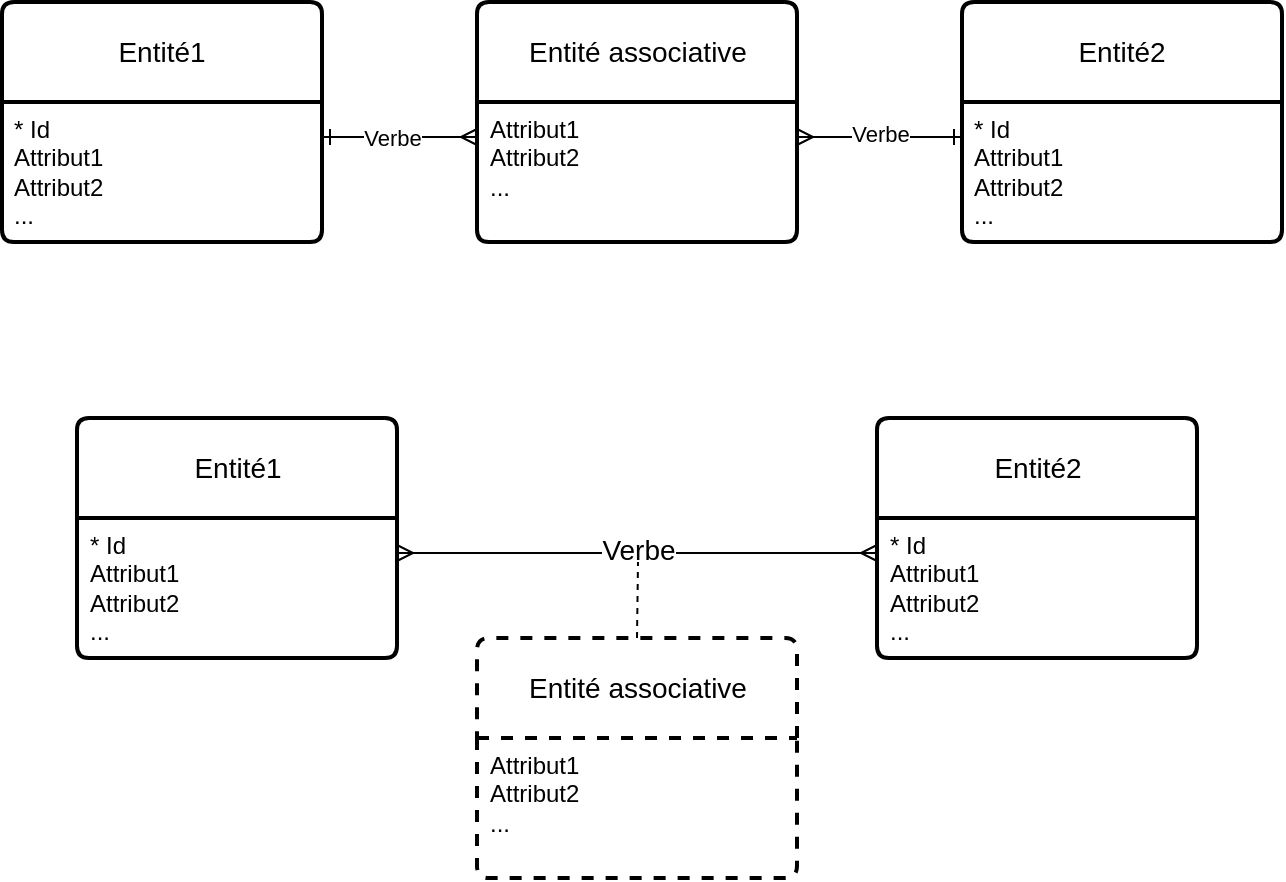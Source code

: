 <mxfile version="21.2.7" type="github">
  <diagram id="R2lEEEUBdFMjLlhIrx00" name="Page-1">
    <mxGraphModel dx="1131" dy="630" grid="1" gridSize="10" guides="1" tooltips="1" connect="1" arrows="1" fold="1" page="1" pageScale="1" pageWidth="850" pageHeight="1100" math="0" shadow="0" extFonts="Permanent Marker^https://fonts.googleapis.com/css?family=Permanent+Marker">
      <root>
        <mxCell id="0" />
        <mxCell id="1" parent="0" />
        <mxCell id="_YqLOAzw0AkWtNQ3BQ-a-1" value="Entité1" style="swimlane;childLayout=stackLayout;horizontal=1;startSize=50;horizontalStack=0;rounded=1;fontSize=14;fontStyle=0;strokeWidth=2;resizeParent=0;resizeLast=1;shadow=0;dashed=0;align=center;arcSize=4;whiteSpace=wrap;html=1;" parent="1" vertex="1">
          <mxGeometry x="77.5" y="408" width="160" height="120" as="geometry" />
        </mxCell>
        <mxCell id="_YqLOAzw0AkWtNQ3BQ-a-2" value="&lt;div&gt;* Id&lt;/div&gt;&lt;div&gt;Attribut1&lt;/div&gt;&lt;div&gt;Attribut2&lt;/div&gt;&lt;div&gt;...&lt;br&gt;&lt;/div&gt;" style="align=left;strokeColor=none;fillColor=none;spacingLeft=4;fontSize=12;verticalAlign=top;resizable=0;rotatable=0;part=1;html=1;" parent="_YqLOAzw0AkWtNQ3BQ-a-1" vertex="1">
          <mxGeometry y="50" width="160" height="70" as="geometry" />
        </mxCell>
        <mxCell id="XT_NBaw1IdfrVGG2B7zS-1" value="Entité2" style="swimlane;childLayout=stackLayout;horizontal=1;startSize=50;horizontalStack=0;rounded=1;fontSize=14;fontStyle=0;strokeWidth=2;resizeParent=0;resizeLast=1;shadow=0;dashed=0;align=center;arcSize=4;whiteSpace=wrap;html=1;" parent="1" vertex="1">
          <mxGeometry x="477.5" y="408" width="160" height="120" as="geometry" />
        </mxCell>
        <mxCell id="XT_NBaw1IdfrVGG2B7zS-2" value="&lt;div&gt;* Id&lt;/div&gt;&lt;div&gt;Attribut1&lt;/div&gt;&lt;div&gt;Attribut2&lt;/div&gt;&lt;div&gt;...&lt;br&gt;&lt;/div&gt;" style="align=left;strokeColor=none;fillColor=none;spacingLeft=4;fontSize=12;verticalAlign=top;resizable=0;rotatable=0;part=1;html=1;" parent="XT_NBaw1IdfrVGG2B7zS-1" vertex="1">
          <mxGeometry y="50" width="160" height="70" as="geometry" />
        </mxCell>
        <mxCell id="XT_NBaw1IdfrVGG2B7zS-5" value="" style="edgeStyle=entityRelationEdgeStyle;fontSize=12;html=1;endArrow=ERmany;startArrow=ERmany;rounded=0;exitX=1;exitY=0.25;exitDx=0;exitDy=0;entryX=0;entryY=0.25;entryDx=0;entryDy=0;endFill=0;startFill=0;" parent="1" source="_YqLOAzw0AkWtNQ3BQ-a-2" target="XT_NBaw1IdfrVGG2B7zS-2" edge="1">
          <mxGeometry width="100" height="100" relative="1" as="geometry">
            <mxPoint x="367.5" y="678" as="sourcePoint" />
            <mxPoint x="467.5" y="578" as="targetPoint" />
          </mxGeometry>
        </mxCell>
        <mxCell id="XT_NBaw1IdfrVGG2B7zS-6" value="Verbe" style="edgeLabel;html=1;align=center;verticalAlign=middle;resizable=0;points=[];fontSize=14;" parent="XT_NBaw1IdfrVGG2B7zS-5" vertex="1" connectable="0">
          <mxGeometry x="-0.117" y="3" relative="1" as="geometry">
            <mxPoint x="14" y="1" as="offset" />
          </mxGeometry>
        </mxCell>
        <mxCell id="dI--NcrY-dfHvmvMiSti-1" value="Entité associative" style="swimlane;childLayout=stackLayout;horizontal=1;startSize=50;horizontalStack=0;rounded=1;fontSize=14;fontStyle=0;strokeWidth=2;resizeParent=0;resizeLast=1;shadow=0;dashed=1;align=center;arcSize=4;whiteSpace=wrap;html=1;" parent="1" vertex="1">
          <mxGeometry x="277.5" y="518" width="160" height="120" as="geometry" />
        </mxCell>
        <mxCell id="dI--NcrY-dfHvmvMiSti-2" value="&lt;div&gt;&lt;span style=&quot;background-color: initial;&quot;&gt;&lt;font style=&quot;vertical-align: inherit;&quot;&gt;&lt;font style=&quot;vertical-align: inherit;&quot;&gt;Attribut1&lt;/font&gt;&lt;/font&gt;&lt;/span&gt;&lt;br&gt;&lt;/div&gt;&lt;div&gt;&lt;font style=&quot;vertical-align: inherit;&quot;&gt;&lt;font style=&quot;vertical-align: inherit;&quot;&gt;&lt;font style=&quot;vertical-align: inherit;&quot;&gt;&lt;font style=&quot;vertical-align: inherit;&quot;&gt;Attribut2&lt;/font&gt;&lt;/font&gt;&lt;/font&gt;&lt;/font&gt;&lt;/div&gt;&lt;div&gt;&lt;font style=&quot;vertical-align: inherit;&quot;&gt;&lt;font style=&quot;vertical-align: inherit;&quot;&gt;&lt;font style=&quot;vertical-align: inherit;&quot;&gt;&lt;font style=&quot;vertical-align: inherit;&quot;&gt;...&lt;/font&gt;&lt;/font&gt;&lt;/font&gt;&lt;/font&gt;&lt;br&gt;&lt;/div&gt;" style="align=left;strokeColor=none;fillColor=none;spacingLeft=4;fontSize=12;verticalAlign=top;resizable=0;rotatable=0;part=1;html=1;dashed=1;" parent="dI--NcrY-dfHvmvMiSti-1" vertex="1">
          <mxGeometry y="50" width="160" height="70" as="geometry" />
        </mxCell>
        <mxCell id="dI--NcrY-dfHvmvMiSti-3" value="" style="endArrow=none;html=1;rounded=0;exitX=0.5;exitY=0;exitDx=0;exitDy=0;dashed=1;strokeWidth=1;" parent="1" source="dI--NcrY-dfHvmvMiSti-1" edge="1">
          <mxGeometry width="50" height="50" relative="1" as="geometry">
            <mxPoint x="397.5" y="648" as="sourcePoint" />
            <mxPoint x="358" y="480" as="targetPoint" />
          </mxGeometry>
        </mxCell>
        <mxCell id="dI--NcrY-dfHvmvMiSti-6" value="Entité1" style="swimlane;childLayout=stackLayout;horizontal=1;startSize=50;horizontalStack=0;rounded=1;fontSize=14;fontStyle=0;strokeWidth=2;resizeParent=0;resizeLast=1;shadow=0;dashed=0;align=center;arcSize=4;whiteSpace=wrap;html=1;" parent="1" vertex="1">
          <mxGeometry x="40" y="200" width="160" height="120" as="geometry" />
        </mxCell>
        <mxCell id="dI--NcrY-dfHvmvMiSti-7" value="&lt;div&gt;* Id&lt;/div&gt;&lt;div&gt;Attribut1&lt;/div&gt;&lt;div&gt;Attribut2&lt;/div&gt;&lt;div&gt;...&lt;br&gt;&lt;/div&gt;" style="align=left;strokeColor=none;fillColor=none;spacingLeft=4;fontSize=12;verticalAlign=top;resizable=0;rotatable=0;part=1;html=1;" parent="dI--NcrY-dfHvmvMiSti-6" vertex="1">
          <mxGeometry y="50" width="160" height="70" as="geometry" />
        </mxCell>
        <mxCell id="dI--NcrY-dfHvmvMiSti-8" value="Entité2" style="swimlane;childLayout=stackLayout;horizontal=1;startSize=50;horizontalStack=0;rounded=1;fontSize=14;fontStyle=0;strokeWidth=2;resizeParent=0;resizeLast=1;shadow=0;dashed=0;align=center;arcSize=4;whiteSpace=wrap;html=1;" parent="1" vertex="1">
          <mxGeometry x="520" y="200" width="160" height="120" as="geometry" />
        </mxCell>
        <mxCell id="dI--NcrY-dfHvmvMiSti-9" value="&lt;div&gt;* Id&lt;/div&gt;&lt;div&gt;Attribut1&lt;/div&gt;&lt;div&gt;Attribut2&lt;/div&gt;&lt;div&gt;...&lt;br&gt;&lt;/div&gt;" style="align=left;strokeColor=none;fillColor=none;spacingLeft=4;fontSize=12;verticalAlign=top;resizable=0;rotatable=0;part=1;html=1;" parent="dI--NcrY-dfHvmvMiSti-8" vertex="1">
          <mxGeometry y="50" width="160" height="70" as="geometry" />
        </mxCell>
        <mxCell id="dI--NcrY-dfHvmvMiSti-10" value="" style="edgeStyle=entityRelationEdgeStyle;fontSize=12;html=1;endArrow=ERone;startArrow=ERmany;rounded=0;exitX=1;exitY=0.25;exitDx=0;exitDy=0;entryX=0;entryY=0.25;entryDx=0;entryDy=0;endFill=0;startFill=0;" parent="1" source="dI--NcrY-dfHvmvMiSti-13" target="dI--NcrY-dfHvmvMiSti-9" edge="1">
          <mxGeometry width="100" height="100" relative="1" as="geometry">
            <mxPoint x="357.5" y="439" as="sourcePoint" />
            <mxPoint x="457.5" y="339" as="targetPoint" />
          </mxGeometry>
        </mxCell>
        <mxCell id="dI--NcrY-dfHvmvMiSti-17" value="&lt;div&gt;Verbe&lt;/div&gt;&lt;div&gt;&lt;br&gt;&lt;/div&gt;" style="edgeLabel;html=1;align=center;verticalAlign=middle;resizable=0;points=[];" parent="dI--NcrY-dfHvmvMiSti-10" vertex="1" connectable="0">
          <mxGeometry x="-0.148" y="-3" relative="1" as="geometry">
            <mxPoint x="6" y="2" as="offset" />
          </mxGeometry>
        </mxCell>
        <mxCell id="dI--NcrY-dfHvmvMiSti-14" value="" style="endArrow=none;html=1;rounded=0;exitX=0.5;exitY=0;exitDx=0;exitDy=0;dashed=1;strokeWidth=1;" parent="1" source="dI--NcrY-dfHvmvMiSti-12" edge="1">
          <mxGeometry width="50" height="50" relative="1" as="geometry">
            <mxPoint x="387.5" y="409" as="sourcePoint" />
            <mxPoint x="347.5" y="239" as="targetPoint" />
          </mxGeometry>
        </mxCell>
        <mxCell id="dI--NcrY-dfHvmvMiSti-15" value="" style="edgeStyle=entityRelationEdgeStyle;fontSize=12;html=1;endArrow=ERmany;startArrow=ERone;rounded=0;exitX=1;exitY=0.25;exitDx=0;exitDy=0;entryX=0;entryY=0.25;entryDx=0;entryDy=0;endFill=0;startFill=0;" parent="1" source="dI--NcrY-dfHvmvMiSti-7" target="dI--NcrY-dfHvmvMiSti-13" edge="1">
          <mxGeometry width="100" height="100" relative="1" as="geometry">
            <mxPoint x="227.5" y="237" as="sourcePoint" />
            <mxPoint x="467.5" y="237" as="targetPoint" />
          </mxGeometry>
        </mxCell>
        <mxCell id="dI--NcrY-dfHvmvMiSti-16" value="Verbe" style="edgeLabel;html=1;align=center;verticalAlign=middle;resizable=0;points=[];" parent="dI--NcrY-dfHvmvMiSti-15" vertex="1" connectable="0">
          <mxGeometry x="-0.108" y="1" relative="1" as="geometry">
            <mxPoint y="1" as="offset" />
          </mxGeometry>
        </mxCell>
        <mxCell id="dI--NcrY-dfHvmvMiSti-12" value="Entité associative" style="swimlane;childLayout=stackLayout;horizontal=1;startSize=50;horizontalStack=0;rounded=1;fontSize=14;fontStyle=0;strokeWidth=2;resizeParent=0;resizeLast=1;shadow=0;align=center;arcSize=4;whiteSpace=wrap;html=1;" parent="1" vertex="1">
          <mxGeometry x="277.5" y="200" width="160" height="120" as="geometry" />
        </mxCell>
        <mxCell id="dI--NcrY-dfHvmvMiSti-13" value="&lt;div&gt;Attribut1&lt;/div&gt;&lt;div&gt;Attribut2&lt;/div&gt;&lt;div&gt;...&lt;br&gt;&lt;/div&gt;" style="align=left;strokeColor=none;fillColor=none;spacingLeft=4;fontSize=12;verticalAlign=top;resizable=0;rotatable=0;part=1;html=1;dashed=1;" parent="dI--NcrY-dfHvmvMiSti-12" vertex="1">
          <mxGeometry y="50" width="160" height="70" as="geometry" />
        </mxCell>
        <mxCell id="dI--NcrY-dfHvmvMiSti-18" style="edgeStyle=orthogonalEdgeStyle;rounded=0;orthogonalLoop=1;jettySize=auto;html=1;exitX=0.5;exitY=1;exitDx=0;exitDy=0;" parent="dI--NcrY-dfHvmvMiSti-12" source="dI--NcrY-dfHvmvMiSti-13" target="dI--NcrY-dfHvmvMiSti-13" edge="1">
          <mxGeometry relative="1" as="geometry" />
        </mxCell>
      </root>
    </mxGraphModel>
  </diagram>
</mxfile>
